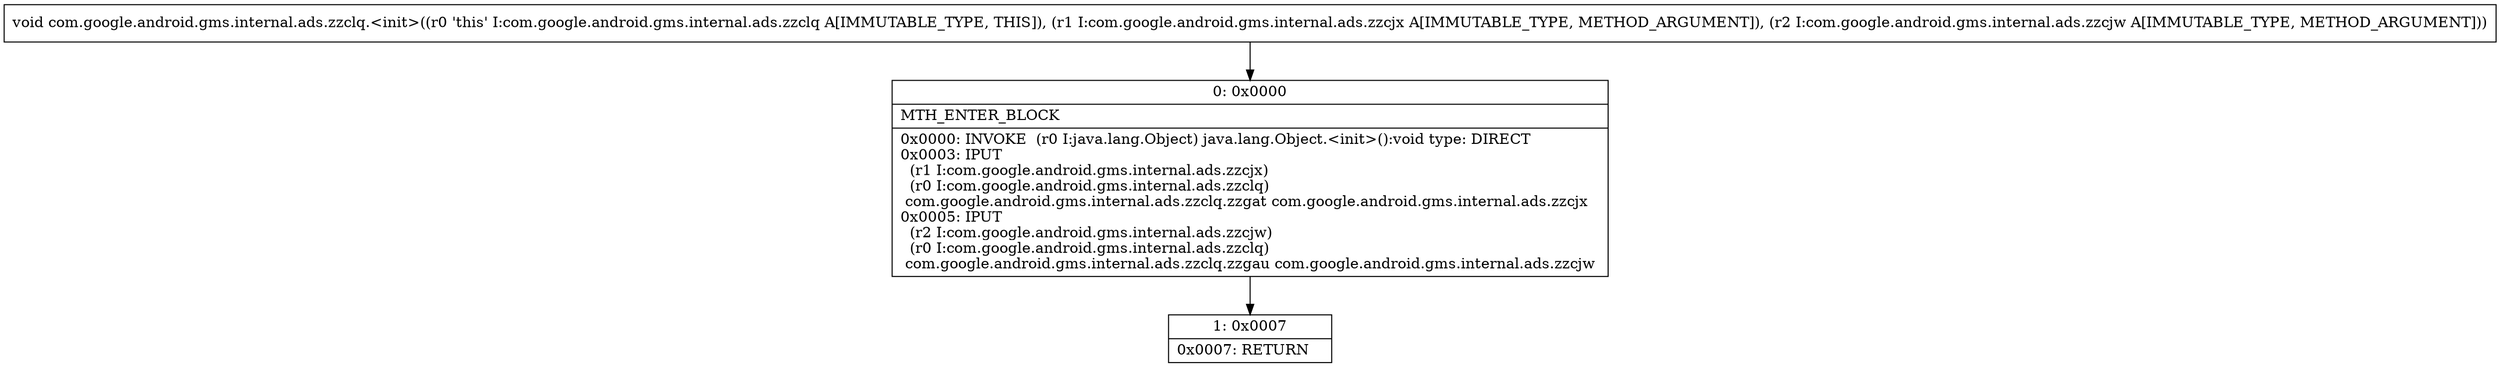 digraph "CFG forcom.google.android.gms.internal.ads.zzclq.\<init\>(Lcom\/google\/android\/gms\/internal\/ads\/zzcjx;Lcom\/google\/android\/gms\/internal\/ads\/zzcjw;)V" {
Node_0 [shape=record,label="{0\:\ 0x0000|MTH_ENTER_BLOCK\l|0x0000: INVOKE  (r0 I:java.lang.Object) java.lang.Object.\<init\>():void type: DIRECT \l0x0003: IPUT  \l  (r1 I:com.google.android.gms.internal.ads.zzcjx)\l  (r0 I:com.google.android.gms.internal.ads.zzclq)\l com.google.android.gms.internal.ads.zzclq.zzgat com.google.android.gms.internal.ads.zzcjx \l0x0005: IPUT  \l  (r2 I:com.google.android.gms.internal.ads.zzcjw)\l  (r0 I:com.google.android.gms.internal.ads.zzclq)\l com.google.android.gms.internal.ads.zzclq.zzgau com.google.android.gms.internal.ads.zzcjw \l}"];
Node_1 [shape=record,label="{1\:\ 0x0007|0x0007: RETURN   \l}"];
MethodNode[shape=record,label="{void com.google.android.gms.internal.ads.zzclq.\<init\>((r0 'this' I:com.google.android.gms.internal.ads.zzclq A[IMMUTABLE_TYPE, THIS]), (r1 I:com.google.android.gms.internal.ads.zzcjx A[IMMUTABLE_TYPE, METHOD_ARGUMENT]), (r2 I:com.google.android.gms.internal.ads.zzcjw A[IMMUTABLE_TYPE, METHOD_ARGUMENT])) }"];
MethodNode -> Node_0;
Node_0 -> Node_1;
}

